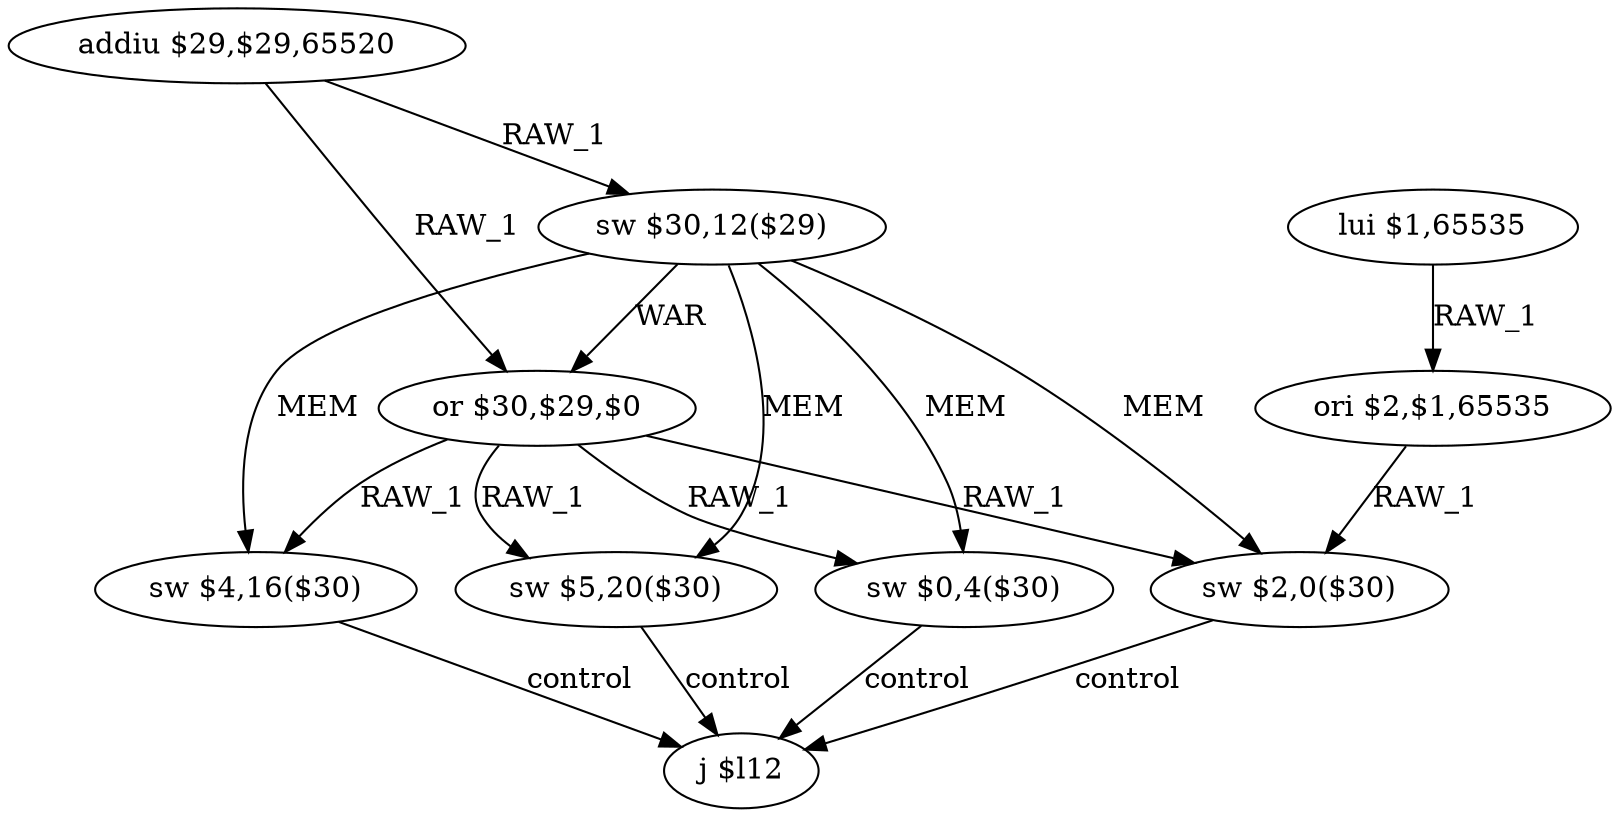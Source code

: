 digraph G1 {
node [shape = ellipse];
i0 [label = "addiu $29,$29,65520"] ;
i0 ->  i1 [label= "RAW_1"];
i0 ->  i2 [label= "RAW_1"];
i1 [label = "sw $30,12($29)"] ;
i1 ->  i2 [label= "WAR"];
i1 ->  i3 [label= "MEM"];
i1 ->  i4 [label= "MEM"];
i1 ->  i7 [label= "MEM"];
i1 ->  i8 [label= "MEM"];
i2 [label = "or $30,$29,$0"] ;
i2 ->  i3 [label= "RAW_1"];
i2 ->  i4 [label= "RAW_1"];
i2 ->  i7 [label= "RAW_1"];
i2 ->  i8 [label= "RAW_1"];
i3 [label = "sw $4,16($30)"] ;
i3 ->  i9 [label= "control"];
i9 [label = "j $l12"] ;
i4 [label = "sw $5,20($30)"] ;
i4 ->  i9 [label= "control"];
i7 [label = "sw $2,0($30)"] ;
i7 ->  i9 [label= "control"];
i8 [label = "sw $0,4($30)"] ;
i8 ->  i9 [label= "control"];
i5 [label = "lui $1,65535"] ;
i5 ->  i6 [label= "RAW_1"];
i6 [label = "ori $2,$1,65535"] ;
i6 ->  i7 [label= "RAW_1"];
}
